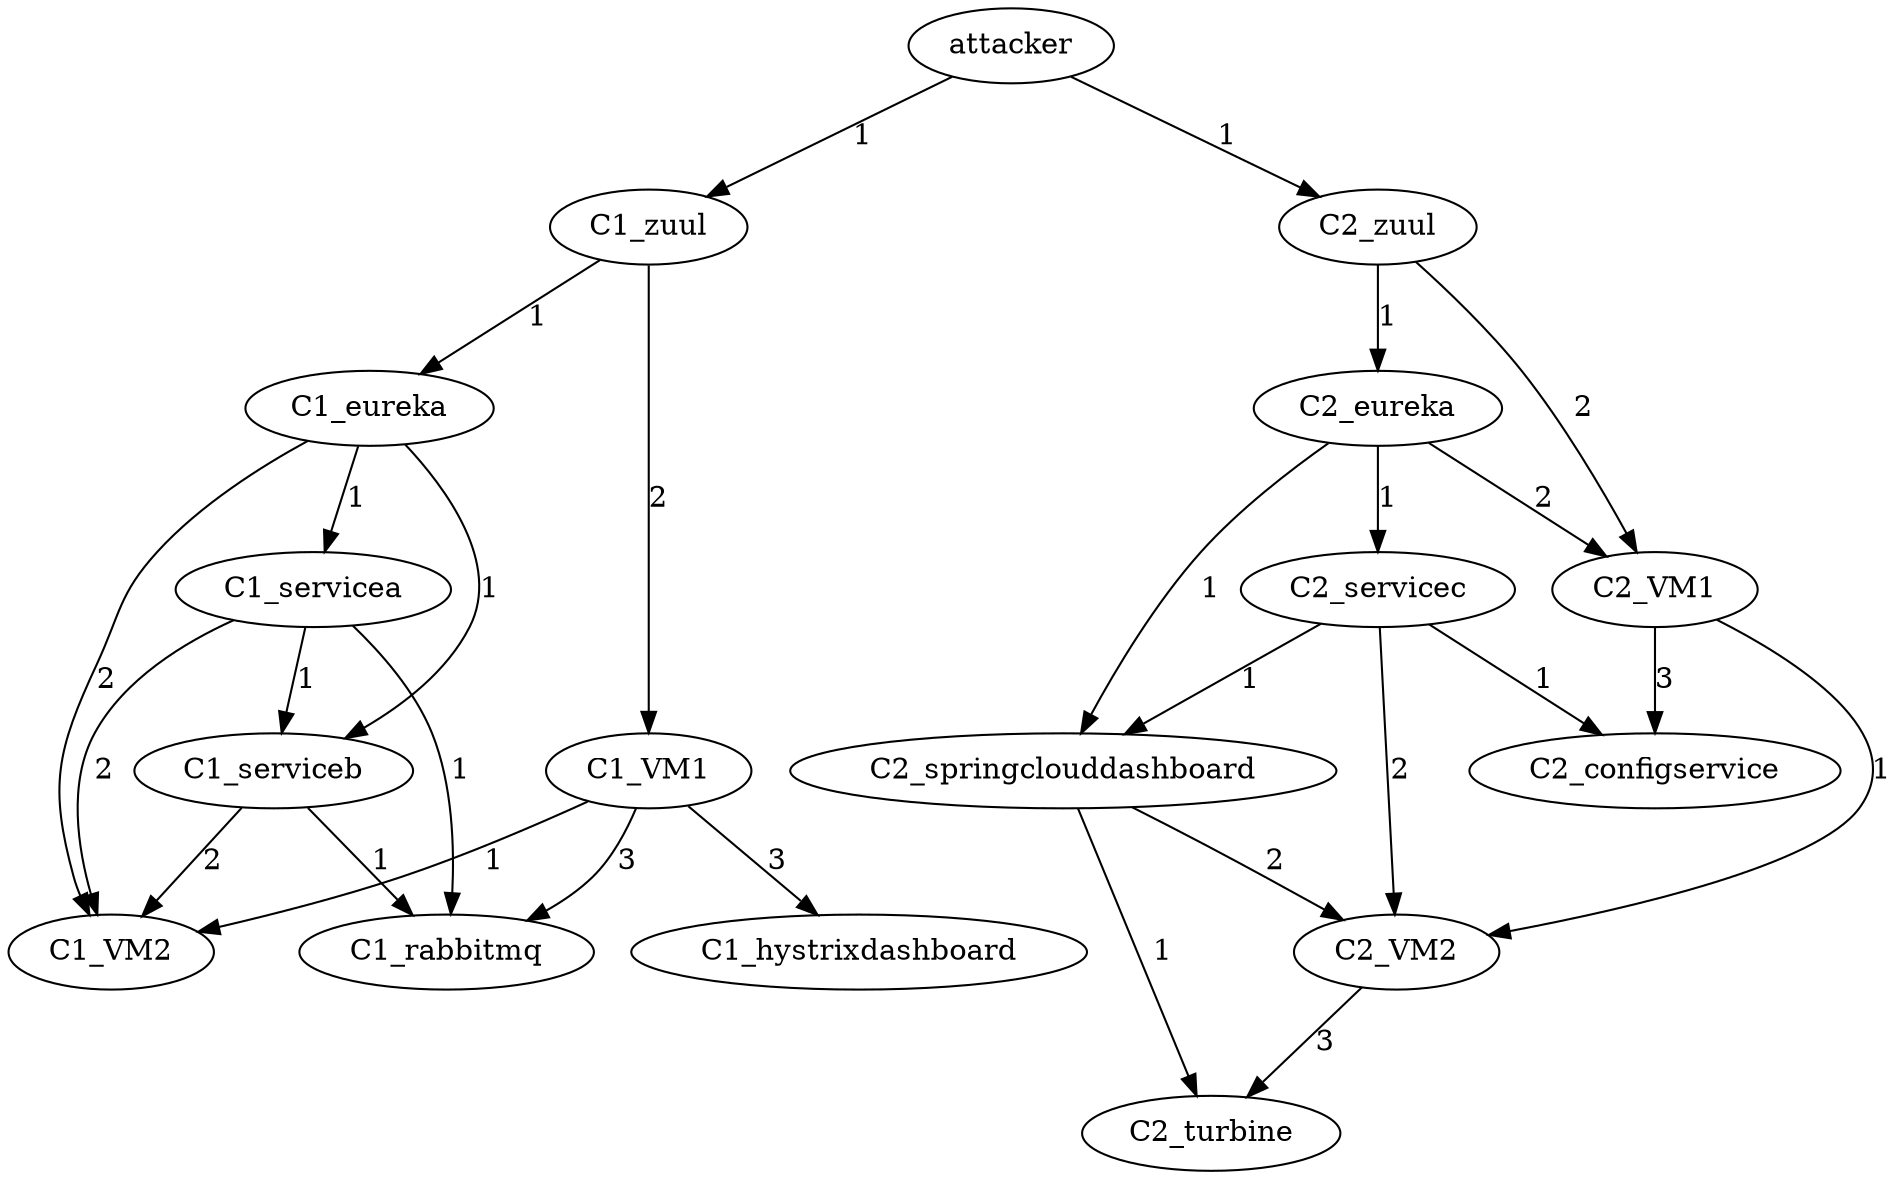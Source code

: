 digraph G {
attacker -> C1_zuul [label=1];
attacker -> C2_zuul [label=1];
C1_zuul -> C1_eureka [label=1];
C1_zuul -> C1_VM1 [label=2];
C2_zuul -> C2_eureka [label=1];
C2_zuul -> C2_VM1 [label=2];
C1_eureka -> C1_servicea [label=1];
C1_eureka -> C1_serviceb [label=1];
C1_eureka -> C1_VM2 [label=2];
C1_VM1 -> C1_hystrixdashboard [label=3];
C1_VM1 -> C1_rabbitmq [label=3];
C1_VM1 -> C1_VM2 [label=1];
C2_eureka -> C2_servicec [label=1];
C2_eureka -> C2_springclouddashboard [label=1];
C2_eureka -> C2_VM1 [label=2];
C2_VM1 -> C2_configservice [label=3];
C2_VM1 -> C2_VM2 [label=1];
C1_servicea -> C1_serviceb [label=1];
C1_servicea -> C1_rabbitmq [label=1];
C1_servicea -> C1_VM2 [label=2];
C1_serviceb -> C1_rabbitmq [label=1];
C1_serviceb -> C1_VM2 [label=2];
C2_servicec -> C2_configservice [label=1];
C2_servicec -> C2_springclouddashboard [label=1];
C2_servicec -> C2_VM2 [label=2];
C2_springclouddashboard -> C2_turbine [label=1];
C2_springclouddashboard -> C2_VM2 [label=2];
C2_VM2 -> C2_turbine [label=3];
}
